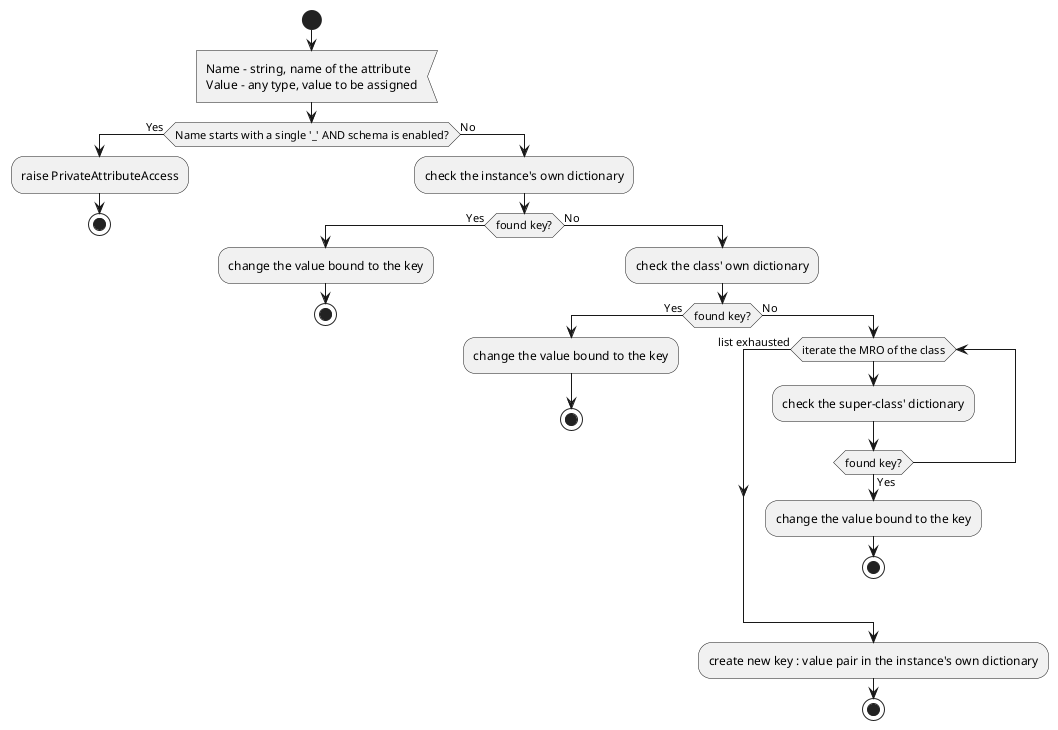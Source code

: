 @startuml protected_instance_setattr

start

:Name - string, name of the attribute
Value - any type, value to be assigned<
if (Name starts with a single '_' AND schema is enabled?) then (Yes)
    :raise PrivateAttributeAccess;
    
    stop
else (No)
    :check the instance's own dictionary;
    
    if (found key?) then (Yes)
        :change the value bound to the key;
        
        stop
    else (No)
        :check the class' own dictionary;
        
        if (found key?) then (Yes)
            :change the value bound to the key;
            
            stop
        else (No)
            while (iterate the MRO of the class)
                :check the super-class' dictionary;
                
                if (found key?) then (Yes)
                    :change the value bound to the key;
                    
                    stop
                endif
            end while (list exhausted)
            
            :create new key : value pair in the instance's own dictionary;
            
            stop
        endif
endif

@enduml